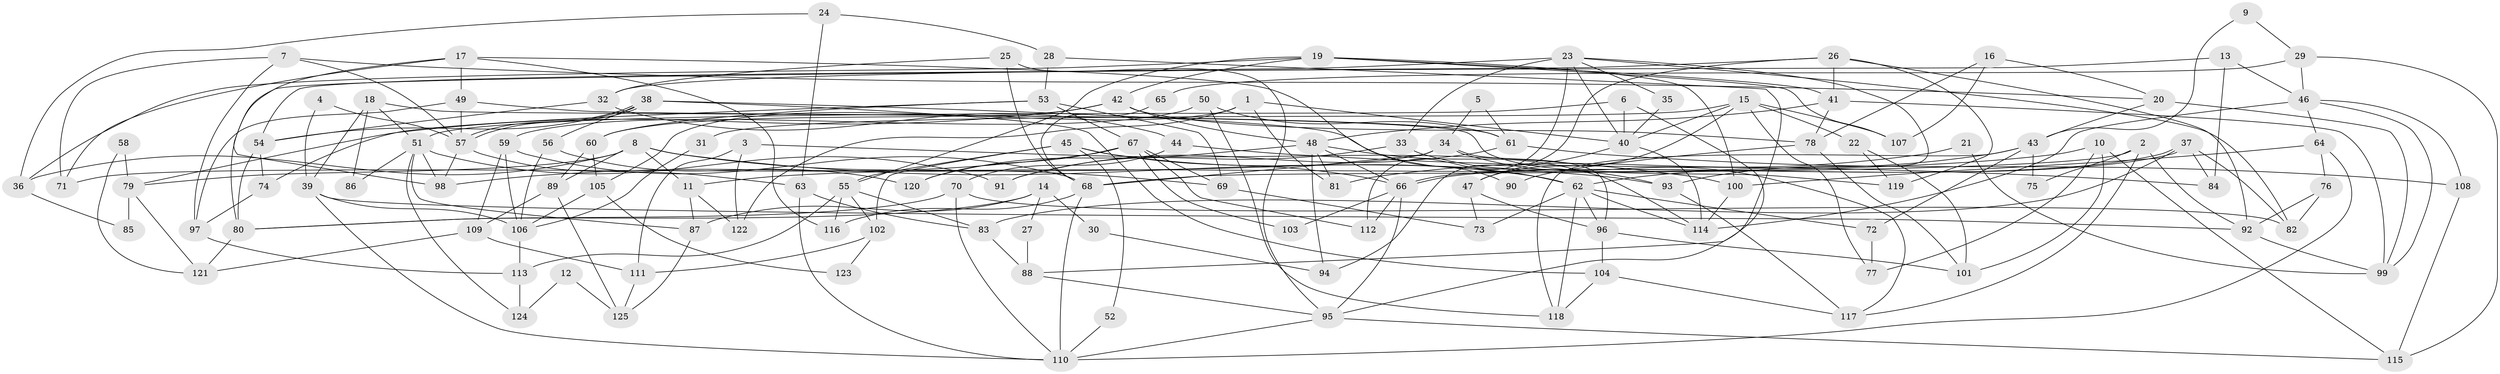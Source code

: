 // Generated by graph-tools (version 1.1) at 2025/11/02/27/25 16:11:16]
// undirected, 125 vertices, 250 edges
graph export_dot {
graph [start="1"]
  node [color=gray90,style=filled];
  1;
  2;
  3;
  4;
  5;
  6;
  7;
  8;
  9;
  10;
  11;
  12;
  13;
  14;
  15;
  16;
  17;
  18;
  19;
  20;
  21;
  22;
  23;
  24;
  25;
  26;
  27;
  28;
  29;
  30;
  31;
  32;
  33;
  34;
  35;
  36;
  37;
  38;
  39;
  40;
  41;
  42;
  43;
  44;
  45;
  46;
  47;
  48;
  49;
  50;
  51;
  52;
  53;
  54;
  55;
  56;
  57;
  58;
  59;
  60;
  61;
  62;
  63;
  64;
  65;
  66;
  67;
  68;
  69;
  70;
  71;
  72;
  73;
  74;
  75;
  76;
  77;
  78;
  79;
  80;
  81;
  82;
  83;
  84;
  85;
  86;
  87;
  88;
  89;
  90;
  91;
  92;
  93;
  94;
  95;
  96;
  97;
  98;
  99;
  100;
  101;
  102;
  103;
  104;
  105;
  106;
  107;
  108;
  109;
  110;
  111;
  112;
  113;
  114;
  115;
  116;
  117;
  118;
  119;
  120;
  121;
  122;
  123;
  124;
  125;
  1 -- 105;
  1 -- 40;
  1 -- 81;
  1 -- 122;
  2 -- 68;
  2 -- 92;
  2 -- 75;
  2 -- 117;
  3 -- 111;
  3 -- 122;
  3 -- 100;
  4 -- 57;
  4 -- 39;
  5 -- 61;
  5 -- 34;
  6 -- 95;
  6 -- 40;
  6 -- 51;
  7 -- 57;
  7 -- 20;
  7 -- 71;
  7 -- 97;
  8 -- 89;
  8 -- 93;
  8 -- 11;
  8 -- 36;
  8 -- 69;
  8 -- 79;
  9 -- 29;
  9 -- 43;
  10 -- 115;
  10 -- 101;
  10 -- 11;
  10 -- 77;
  11 -- 87;
  11 -- 122;
  12 -- 124;
  12 -- 125;
  13 -- 46;
  13 -- 54;
  13 -- 84;
  14 -- 87;
  14 -- 80;
  14 -- 27;
  14 -- 30;
  15 -- 107;
  15 -- 40;
  15 -- 22;
  15 -- 31;
  15 -- 47;
  15 -- 77;
  16 -- 78;
  16 -- 20;
  16 -- 107;
  17 -- 116;
  17 -- 71;
  17 -- 49;
  17 -- 90;
  17 -- 98;
  18 -- 39;
  18 -- 51;
  18 -- 86;
  18 -- 119;
  19 -- 55;
  19 -- 41;
  19 -- 36;
  19 -- 42;
  19 -- 100;
  19 -- 107;
  20 -- 43;
  20 -- 99;
  21 -- 99;
  21 -- 81;
  22 -- 101;
  22 -- 119;
  23 -- 40;
  23 -- 32;
  23 -- 33;
  23 -- 35;
  23 -- 82;
  23 -- 93;
  23 -- 112;
  24 -- 36;
  24 -- 63;
  24 -- 28;
  25 -- 68;
  25 -- 95;
  25 -- 32;
  26 -- 119;
  26 -- 92;
  26 -- 41;
  26 -- 80;
  26 -- 94;
  27 -- 88;
  28 -- 53;
  28 -- 88;
  29 -- 46;
  29 -- 115;
  29 -- 65;
  30 -- 94;
  31 -- 106;
  32 -- 54;
  32 -- 44;
  33 -- 93;
  33 -- 91;
  34 -- 68;
  34 -- 117;
  34 -- 71;
  34 -- 96;
  35 -- 40;
  36 -- 85;
  37 -- 84;
  37 -- 66;
  37 -- 66;
  37 -- 82;
  37 -- 83;
  38 -- 104;
  38 -- 57;
  38 -- 57;
  38 -- 54;
  38 -- 56;
  38 -- 62;
  39 -- 106;
  39 -- 110;
  39 -- 92;
  40 -- 114;
  40 -- 47;
  41 -- 48;
  41 -- 78;
  41 -- 99;
  42 -- 48;
  42 -- 60;
  42 -- 78;
  42 -- 79;
  43 -- 62;
  43 -- 72;
  43 -- 75;
  43 -- 118;
  44 -- 70;
  44 -- 84;
  45 -- 66;
  45 -- 62;
  45 -- 52;
  45 -- 55;
  45 -- 102;
  46 -- 114;
  46 -- 64;
  46 -- 99;
  46 -- 108;
  47 -- 96;
  47 -- 73;
  48 -- 66;
  48 -- 114;
  48 -- 81;
  48 -- 94;
  48 -- 120;
  49 -- 97;
  49 -- 57;
  49 -- 61;
  50 -- 61;
  50 -- 118;
  50 -- 59;
  51 -- 98;
  51 -- 86;
  51 -- 87;
  51 -- 91;
  51 -- 124;
  52 -- 110;
  53 -- 69;
  53 -- 67;
  53 -- 60;
  53 -- 74;
  54 -- 80;
  54 -- 74;
  55 -- 83;
  55 -- 102;
  55 -- 113;
  55 -- 116;
  56 -- 106;
  56 -- 120;
  57 -- 63;
  57 -- 98;
  58 -- 79;
  58 -- 121;
  59 -- 109;
  59 -- 68;
  59 -- 106;
  60 -- 89;
  60 -- 105;
  61 -- 91;
  61 -- 108;
  62 -- 73;
  62 -- 72;
  62 -- 96;
  62 -- 114;
  62 -- 118;
  63 -- 110;
  63 -- 83;
  64 -- 100;
  64 -- 76;
  64 -- 110;
  65 -- 68;
  66 -- 112;
  66 -- 95;
  66 -- 103;
  67 -- 120;
  67 -- 98;
  67 -- 69;
  67 -- 103;
  67 -- 112;
  68 -- 110;
  68 -- 116;
  69 -- 73;
  70 -- 110;
  70 -- 82;
  70 -- 80;
  72 -- 77;
  74 -- 97;
  76 -- 82;
  76 -- 92;
  78 -- 90;
  78 -- 101;
  79 -- 85;
  79 -- 121;
  80 -- 121;
  83 -- 88;
  87 -- 125;
  88 -- 95;
  89 -- 125;
  89 -- 109;
  92 -- 99;
  93 -- 117;
  95 -- 110;
  95 -- 115;
  96 -- 101;
  96 -- 104;
  97 -- 113;
  100 -- 114;
  102 -- 111;
  102 -- 123;
  104 -- 118;
  104 -- 117;
  105 -- 106;
  105 -- 123;
  106 -- 113;
  108 -- 115;
  109 -- 121;
  109 -- 111;
  111 -- 125;
  113 -- 124;
}
